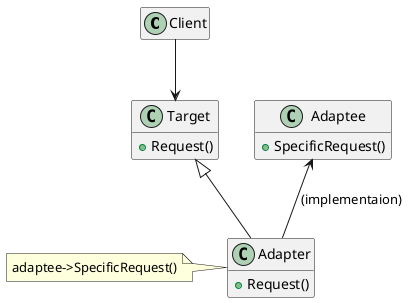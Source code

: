 @startuml
'https://plantuml.com/class-diagram

' 隐藏类的属性和方法
class Client {}
hide Client members

' 显示类的方法但不显示属性
class Target {
  +Request()
}
hide Target fields

class Adaptee {
  +SpecificRequest()
}
hide Adaptee fields

class Adapter {
  +Request()
}
hide Adapter fields

note "adaptee->SpecificRequest()" as n1
n1 . Adapter

Client --> Target
Target <|-- Adapter
Adaptee <-- Adapter : (implementaion)

@enduml